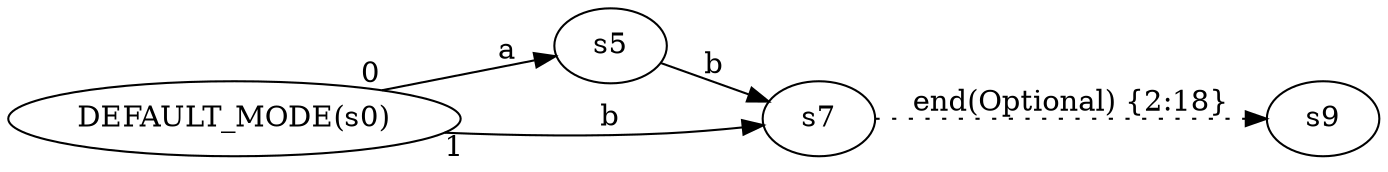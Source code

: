 digraph ATN {
  rankdir=LR;

  "DEFAULT_MODE(s0)" -> s5 [label=a taillabel=0]
  s5 -> s7 [label=b]
  s7 -> s9 [label="end(Optional) {2:18}" style=dotted]
  "DEFAULT_MODE(s0)" -> s7 [label=b taillabel=1]
}
